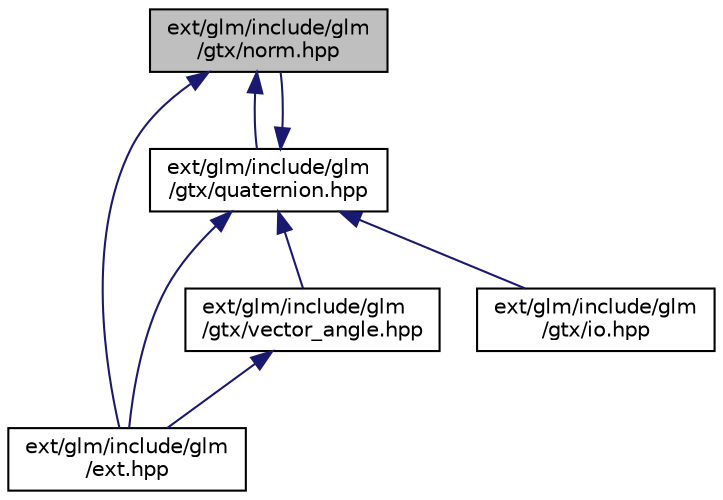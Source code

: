 digraph "ext/glm/include/glm/gtx/norm.hpp"
{
  edge [fontname="Helvetica",fontsize="10",labelfontname="Helvetica",labelfontsize="10"];
  node [fontname="Helvetica",fontsize="10",shape=record];
  Node1 [label="ext/glm/include/glm\l/gtx/norm.hpp",height=0.2,width=0.4,color="black", fillcolor="grey75", style="filled" fontcolor="black"];
  Node1 -> Node2 [dir="back",color="midnightblue",fontsize="10",style="solid"];
  Node2 [label="ext/glm/include/glm\l/ext.hpp",height=0.2,width=0.4,color="black", fillcolor="white", style="filled",URL="$ext_8hpp_source.html"];
  Node1 -> Node3 [dir="back",color="midnightblue",fontsize="10",style="solid"];
  Node3 [label="ext/glm/include/glm\l/gtx/quaternion.hpp",height=0.2,width=0.4,color="black", fillcolor="white", style="filled",URL="$gtx_2quaternion_8hpp.html"];
  Node3 -> Node1 [dir="back",color="midnightblue",fontsize="10",style="solid"];
  Node3 -> Node2 [dir="back",color="midnightblue",fontsize="10",style="solid"];
  Node3 -> Node4 [dir="back",color="midnightblue",fontsize="10",style="solid"];
  Node4 [label="ext/glm/include/glm\l/gtx/vector_angle.hpp",height=0.2,width=0.4,color="black", fillcolor="white", style="filled",URL="$vector__angle_8hpp.html"];
  Node4 -> Node2 [dir="back",color="midnightblue",fontsize="10",style="solid"];
  Node3 -> Node5 [dir="back",color="midnightblue",fontsize="10",style="solid"];
  Node5 [label="ext/glm/include/glm\l/gtx/io.hpp",height=0.2,width=0.4,color="black", fillcolor="white", style="filled",URL="$io_8hpp.html"];
}
